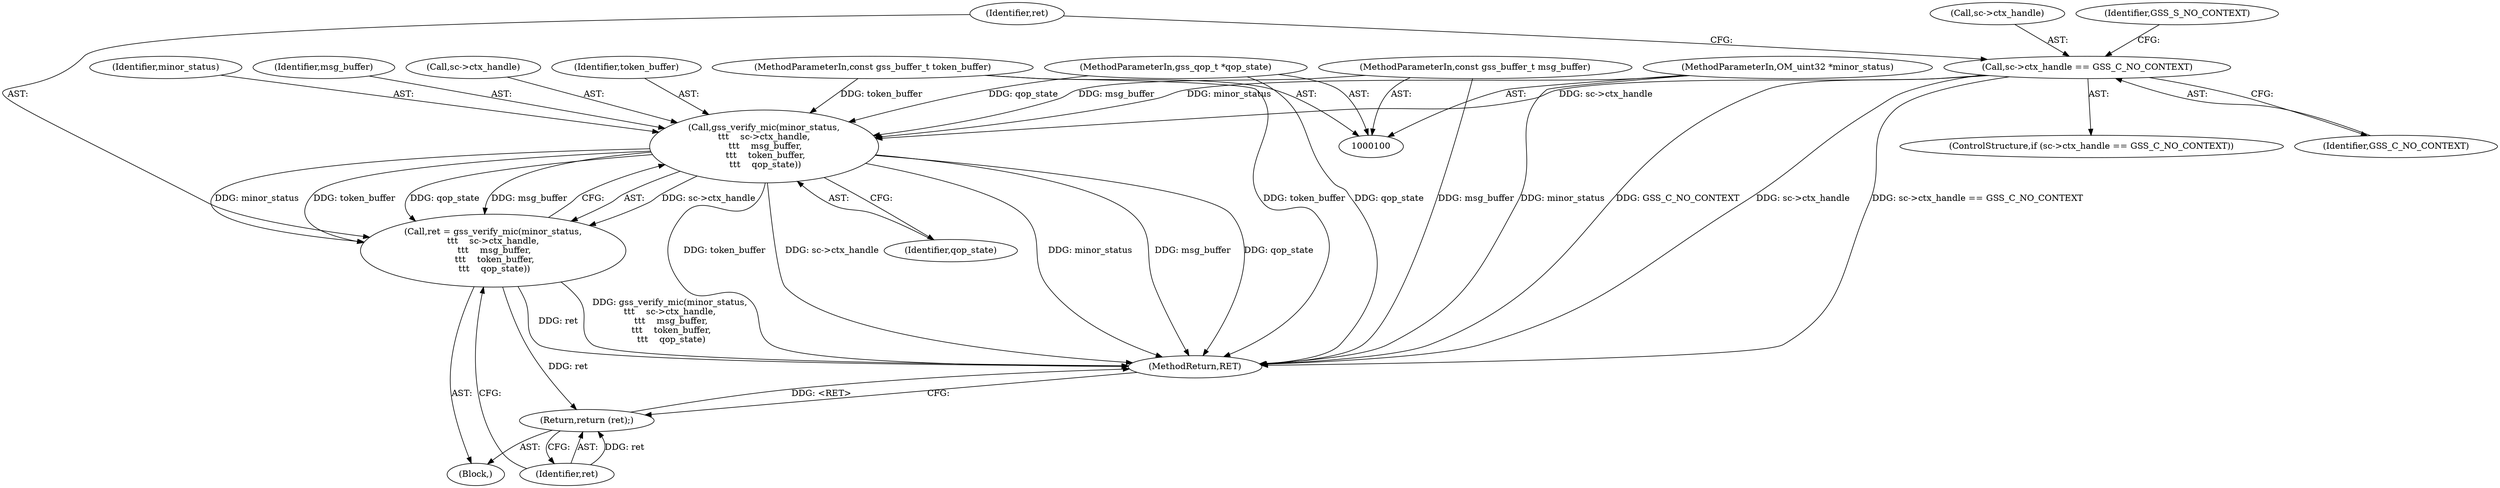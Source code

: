 digraph "0_krb5_b51b33f2bc5d1497ddf5bd107f791c101695000d_21@pointer" {
"1000124" [label="(Call,gss_verify_mic(minor_status,\n\t\t\t    sc->ctx_handle,\n \t\t\t    msg_buffer,\n \t\t\t    token_buffer,\n \t\t\t    qop_state))"];
"1000101" [label="(MethodParameterIn,OM_uint32 *minor_status)"];
"1000115" [label="(Call,sc->ctx_handle == GSS_C_NO_CONTEXT)"];
"1000103" [label="(MethodParameterIn,const gss_buffer_t msg_buffer)"];
"1000104" [label="(MethodParameterIn,const gss_buffer_t token_buffer)"];
"1000105" [label="(MethodParameterIn,gss_qop_t *qop_state)"];
"1000122" [label="(Call,ret = gss_verify_mic(minor_status,\n\t\t\t    sc->ctx_handle,\n \t\t\t    msg_buffer,\n \t\t\t    token_buffer,\n \t\t\t    qop_state))"];
"1000132" [label="(Return,return (ret);)"];
"1000115" [label="(Call,sc->ctx_handle == GSS_C_NO_CONTEXT)"];
"1000106" [label="(Block,)"];
"1000126" [label="(Call,sc->ctx_handle)"];
"1000122" [label="(Call,ret = gss_verify_mic(minor_status,\n\t\t\t    sc->ctx_handle,\n \t\t\t    msg_buffer,\n \t\t\t    token_buffer,\n \t\t\t    qop_state))"];
"1000123" [label="(Identifier,ret)"];
"1000130" [label="(Identifier,token_buffer)"];
"1000104" [label="(MethodParameterIn,const gss_buffer_t token_buffer)"];
"1000134" [label="(MethodReturn,RET)"];
"1000125" [label="(Identifier,minor_status)"];
"1000116" [label="(Call,sc->ctx_handle)"];
"1000105" [label="(MethodParameterIn,gss_qop_t *qop_state)"];
"1000121" [label="(Identifier,GSS_S_NO_CONTEXT)"];
"1000133" [label="(Identifier,ret)"];
"1000114" [label="(ControlStructure,if (sc->ctx_handle == GSS_C_NO_CONTEXT))"];
"1000103" [label="(MethodParameterIn,const gss_buffer_t msg_buffer)"];
"1000129" [label="(Identifier,msg_buffer)"];
"1000119" [label="(Identifier,GSS_C_NO_CONTEXT)"];
"1000101" [label="(MethodParameterIn,OM_uint32 *minor_status)"];
"1000132" [label="(Return,return (ret);)"];
"1000131" [label="(Identifier,qop_state)"];
"1000124" [label="(Call,gss_verify_mic(minor_status,\n\t\t\t    sc->ctx_handle,\n \t\t\t    msg_buffer,\n \t\t\t    token_buffer,\n \t\t\t    qop_state))"];
"1000124" -> "1000122"  [label="AST: "];
"1000124" -> "1000131"  [label="CFG: "];
"1000125" -> "1000124"  [label="AST: "];
"1000126" -> "1000124"  [label="AST: "];
"1000129" -> "1000124"  [label="AST: "];
"1000130" -> "1000124"  [label="AST: "];
"1000131" -> "1000124"  [label="AST: "];
"1000122" -> "1000124"  [label="CFG: "];
"1000124" -> "1000134"  [label="DDG: minor_status"];
"1000124" -> "1000134"  [label="DDG: token_buffer"];
"1000124" -> "1000134"  [label="DDG: sc->ctx_handle"];
"1000124" -> "1000134"  [label="DDG: msg_buffer"];
"1000124" -> "1000134"  [label="DDG: qop_state"];
"1000124" -> "1000122"  [label="DDG: sc->ctx_handle"];
"1000124" -> "1000122"  [label="DDG: minor_status"];
"1000124" -> "1000122"  [label="DDG: token_buffer"];
"1000124" -> "1000122"  [label="DDG: qop_state"];
"1000124" -> "1000122"  [label="DDG: msg_buffer"];
"1000101" -> "1000124"  [label="DDG: minor_status"];
"1000115" -> "1000124"  [label="DDG: sc->ctx_handle"];
"1000103" -> "1000124"  [label="DDG: msg_buffer"];
"1000104" -> "1000124"  [label="DDG: token_buffer"];
"1000105" -> "1000124"  [label="DDG: qop_state"];
"1000101" -> "1000100"  [label="AST: "];
"1000101" -> "1000134"  [label="DDG: minor_status"];
"1000115" -> "1000114"  [label="AST: "];
"1000115" -> "1000119"  [label="CFG: "];
"1000116" -> "1000115"  [label="AST: "];
"1000119" -> "1000115"  [label="AST: "];
"1000121" -> "1000115"  [label="CFG: "];
"1000123" -> "1000115"  [label="CFG: "];
"1000115" -> "1000134"  [label="DDG: sc->ctx_handle == GSS_C_NO_CONTEXT"];
"1000115" -> "1000134"  [label="DDG: GSS_C_NO_CONTEXT"];
"1000115" -> "1000134"  [label="DDG: sc->ctx_handle"];
"1000103" -> "1000100"  [label="AST: "];
"1000103" -> "1000134"  [label="DDG: msg_buffer"];
"1000104" -> "1000100"  [label="AST: "];
"1000104" -> "1000134"  [label="DDG: token_buffer"];
"1000105" -> "1000100"  [label="AST: "];
"1000105" -> "1000134"  [label="DDG: qop_state"];
"1000122" -> "1000106"  [label="AST: "];
"1000123" -> "1000122"  [label="AST: "];
"1000133" -> "1000122"  [label="CFG: "];
"1000122" -> "1000134"  [label="DDG: ret"];
"1000122" -> "1000134"  [label="DDG: gss_verify_mic(minor_status,\n\t\t\t    sc->ctx_handle,\n \t\t\t    msg_buffer,\n \t\t\t    token_buffer,\n \t\t\t    qop_state)"];
"1000122" -> "1000132"  [label="DDG: ret"];
"1000132" -> "1000106"  [label="AST: "];
"1000132" -> "1000133"  [label="CFG: "];
"1000133" -> "1000132"  [label="AST: "];
"1000134" -> "1000132"  [label="CFG: "];
"1000132" -> "1000134"  [label="DDG: <RET>"];
"1000133" -> "1000132"  [label="DDG: ret"];
}
